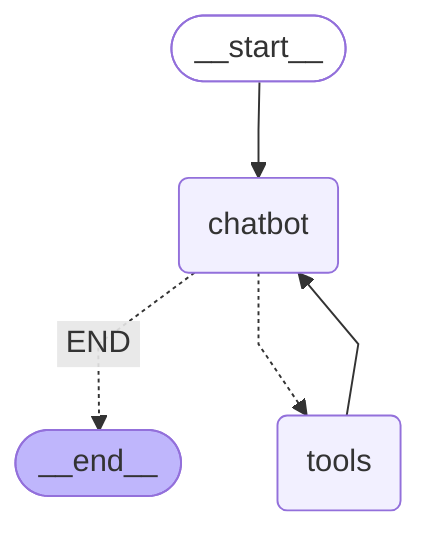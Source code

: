 ---
config:
  flowchart:
    curve: linear
---
graph TD;
	__start__([<p>__start__</p>]):::first
	chatbot(chatbot)
	tools(tools)
	__end__([<p>__end__</p>]):::last
	__start__ --> chatbot;
	chatbot -. &nbsp;END&nbsp; .-> __end__;
	chatbot -.-> tools;
	tools --> chatbot;
	classDef default fill:#f2f0ff,line-height:1.2
	classDef first fill-opacity:0
	classDef last fill:#bfb6fc
